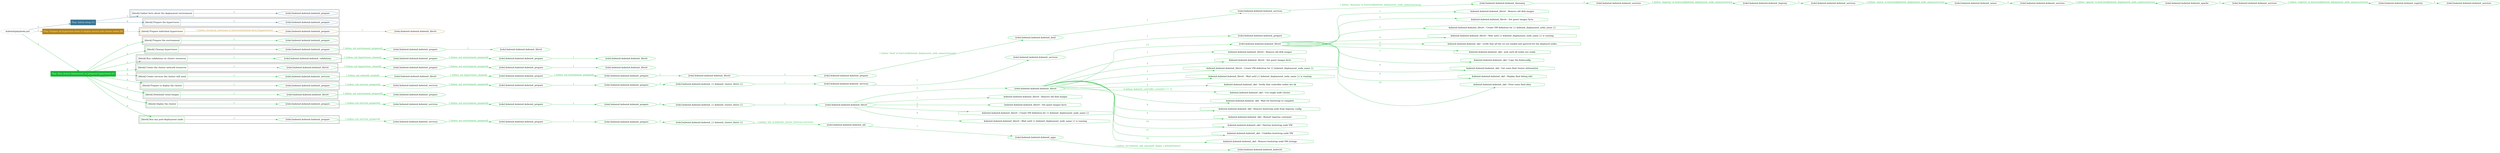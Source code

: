 digraph {
	graph [concentrate=true ordering=in rankdir=LR ratio=fill]
	edge [esep=5 sep=10]
	"kubeinit/playbook.yml" [id=root_node style=dotted]
	play_aa64e7b7 [label="Play: Initial setup (1)" color="#387594" fontcolor="#ffffff" id=play_aa64e7b7 shape=box style=filled tooltip=localhost]
	"kubeinit/playbook.yml" -> play_aa64e7b7 [label="1 " color="#387594" fontcolor="#387594" id=edge_8de80e2b labeltooltip="1 " tooltip="1 "]
	subgraph "kubeinit.kubeinit.kubeinit_prepare" {
		role_618c40c6 [label="[role] kubeinit.kubeinit.kubeinit_prepare" color="#387594" id=role_618c40c6 tooltip="kubeinit.kubeinit.kubeinit_prepare"]
	}
	subgraph "kubeinit.kubeinit.kubeinit_prepare" {
		role_8009e1c3 [label="[role] kubeinit.kubeinit.kubeinit_prepare" color="#387594" id=role_8009e1c3 tooltip="kubeinit.kubeinit.kubeinit_prepare"]
	}
	subgraph "Play: Initial setup (1)" {
		play_aa64e7b7 -> block_3be9b422 [label=1 color="#387594" fontcolor="#387594" id=edge_643890b5 labeltooltip=1 tooltip=1]
		subgraph cluster_block_3be9b422 {
			block_3be9b422 [label="[block] Gather facts about the deployment environment" color="#387594" id=block_3be9b422 labeltooltip="Gather facts about the deployment environment" shape=box tooltip="Gather facts about the deployment environment"]
			block_3be9b422 -> role_618c40c6 [label="1 " color="#387594" fontcolor="#387594" id=edge_b9c3f4a0 labeltooltip="1 " tooltip="1 "]
		}
		play_aa64e7b7 -> block_636efeb1 [label=2 color="#387594" fontcolor="#387594" id=edge_9b194ace labeltooltip=2 tooltip=2]
		subgraph cluster_block_636efeb1 {
			block_636efeb1 [label="[block] Prepare the hypervisors" color="#387594" id=block_636efeb1 labeltooltip="Prepare the hypervisors" shape=box tooltip="Prepare the hypervisors"]
			block_636efeb1 -> role_8009e1c3 [label="1 " color="#387594" fontcolor="#387594" id=edge_9a3a87fe labeltooltip="1 " tooltip="1 "]
		}
	}
	play_32c47662 [label="Play: Prepare all hypervisor hosts to deploy service and cluster nodes (0)" color="#b78515" fontcolor="#ffffff" id=play_32c47662 shape=box style=filled tooltip="Play: Prepare all hypervisor hosts to deploy service and cluster nodes (0)"]
	"kubeinit/playbook.yml" -> play_32c47662 [label="2 " color="#b78515" fontcolor="#b78515" id=edge_80ec4082 labeltooltip="2 " tooltip="2 "]
	subgraph "kubeinit.kubeinit.kubeinit_libvirt" {
		role_1f72b2b7 [label="[role] kubeinit.kubeinit.kubeinit_libvirt" color="#b78515" id=role_1f72b2b7 tooltip="kubeinit.kubeinit.kubeinit_libvirt"]
	}
	subgraph "kubeinit.kubeinit.kubeinit_prepare" {
		role_61d1d6c6 [label="[role] kubeinit.kubeinit.kubeinit_prepare" color="#b78515" id=role_61d1d6c6 tooltip="kubeinit.kubeinit.kubeinit_prepare"]
		role_61d1d6c6 -> role_1f72b2b7 [label="1 " color="#b78515" fontcolor="#b78515" id=edge_c8a36a15 labeltooltip="1 " tooltip="1 "]
	}
	subgraph "Play: Prepare all hypervisor hosts to deploy service and cluster nodes (0)" {
		play_32c47662 -> block_3380cd78 [label=1 color="#b78515" fontcolor="#b78515" id=edge_3b6ee882 labeltooltip=1 tooltip=1]
		subgraph cluster_block_3380cd78 {
			block_3380cd78 [label="[block] Prepare individual hypervisors" color="#b78515" id=block_3380cd78 labeltooltip="Prepare individual hypervisors" shape=box tooltip="Prepare individual hypervisors"]
			block_3380cd78 -> role_61d1d6c6 [label="1 [when: inventory_hostname in hostvars['kubeinit-facts'].hypervisors]" color="#b78515" fontcolor="#b78515" id=edge_5f0fef0c labeltooltip="1 [when: inventory_hostname in hostvars['kubeinit-facts'].hypervisors]" tooltip="1 [when: inventory_hostname in hostvars['kubeinit-facts'].hypervisors]"]
		}
	}
	play_6e06cc3b [label="Play: Run cluster deployment on prepared hypervisors (1)" color="#14b833" fontcolor="#ffffff" id=play_6e06cc3b shape=box style=filled tooltip=localhost]
	"kubeinit/playbook.yml" -> play_6e06cc3b [label="3 " color="#14b833" fontcolor="#14b833" id=edge_4794fef7 labeltooltip="3 " tooltip="3 "]
	subgraph "kubeinit.kubeinit.kubeinit_prepare" {
		role_cc7347c1 [label="[role] kubeinit.kubeinit.kubeinit_prepare" color="#14b833" id=role_cc7347c1 tooltip="kubeinit.kubeinit.kubeinit_prepare"]
	}
	subgraph "kubeinit.kubeinit.kubeinit_libvirt" {
		role_587b744b [label="[role] kubeinit.kubeinit.kubeinit_libvirt" color="#14b833" id=role_587b744b tooltip="kubeinit.kubeinit.kubeinit_libvirt"]
	}
	subgraph "kubeinit.kubeinit.kubeinit_prepare" {
		role_b1af676f [label="[role] kubeinit.kubeinit.kubeinit_prepare" color="#14b833" id=role_b1af676f tooltip="kubeinit.kubeinit.kubeinit_prepare"]
		role_b1af676f -> role_587b744b [label="1 " color="#14b833" fontcolor="#14b833" id=edge_471706bb labeltooltip="1 " tooltip="1 "]
	}
	subgraph "kubeinit.kubeinit.kubeinit_prepare" {
		role_e5fd2830 [label="[role] kubeinit.kubeinit.kubeinit_prepare" color="#14b833" id=role_e5fd2830 tooltip="kubeinit.kubeinit.kubeinit_prepare"]
		role_e5fd2830 -> role_b1af676f [label="1 [when: not environment_prepared]" color="#14b833" fontcolor="#14b833" id=edge_58c3d6e7 labeltooltip="1 [when: not environment_prepared]" tooltip="1 [when: not environment_prepared]"]
	}
	subgraph "kubeinit.kubeinit.kubeinit_libvirt" {
		role_7e499dad [label="[role] kubeinit.kubeinit.kubeinit_libvirt" color="#14b833" id=role_7e499dad tooltip="kubeinit.kubeinit.kubeinit_libvirt"]
	}
	subgraph "kubeinit.kubeinit.kubeinit_prepare" {
		role_77ec28f6 [label="[role] kubeinit.kubeinit.kubeinit_prepare" color="#14b833" id=role_77ec28f6 tooltip="kubeinit.kubeinit.kubeinit_prepare"]
		role_77ec28f6 -> role_7e499dad [label="1 " color="#14b833" fontcolor="#14b833" id=edge_86fd56d7 labeltooltip="1 " tooltip="1 "]
	}
	subgraph "kubeinit.kubeinit.kubeinit_prepare" {
		role_eaed4029 [label="[role] kubeinit.kubeinit.kubeinit_prepare" color="#14b833" id=role_eaed4029 tooltip="kubeinit.kubeinit.kubeinit_prepare"]
		role_eaed4029 -> role_77ec28f6 [label="1 [when: not environment_prepared]" color="#14b833" fontcolor="#14b833" id=edge_08aefccb labeltooltip="1 [when: not environment_prepared]" tooltip="1 [when: not environment_prepared]"]
	}
	subgraph "kubeinit.kubeinit.kubeinit_validations" {
		role_8e337f01 [label="[role] kubeinit.kubeinit.kubeinit_validations" color="#14b833" id=role_8e337f01 tooltip="kubeinit.kubeinit.kubeinit_validations"]
		role_8e337f01 -> role_eaed4029 [label="1 [when: not hypervisors_cleaned]" color="#14b833" fontcolor="#14b833" id=edge_e1c13415 labeltooltip="1 [when: not hypervisors_cleaned]" tooltip="1 [when: not hypervisors_cleaned]"]
	}
	subgraph "kubeinit.kubeinit.kubeinit_libvirt" {
		role_d9b6d990 [label="[role] kubeinit.kubeinit.kubeinit_libvirt" color="#14b833" id=role_d9b6d990 tooltip="kubeinit.kubeinit.kubeinit_libvirt"]
	}
	subgraph "kubeinit.kubeinit.kubeinit_prepare" {
		role_55867d7b [label="[role] kubeinit.kubeinit.kubeinit_prepare" color="#14b833" id=role_55867d7b tooltip="kubeinit.kubeinit.kubeinit_prepare"]
		role_55867d7b -> role_d9b6d990 [label="1 " color="#14b833" fontcolor="#14b833" id=edge_00915b54 labeltooltip="1 " tooltip="1 "]
	}
	subgraph "kubeinit.kubeinit.kubeinit_prepare" {
		role_688ce661 [label="[role] kubeinit.kubeinit.kubeinit_prepare" color="#14b833" id=role_688ce661 tooltip="kubeinit.kubeinit.kubeinit_prepare"]
		role_688ce661 -> role_55867d7b [label="1 [when: not environment_prepared]" color="#14b833" fontcolor="#14b833" id=edge_b4b4fcf1 labeltooltip="1 [when: not environment_prepared]" tooltip="1 [when: not environment_prepared]"]
	}
	subgraph "kubeinit.kubeinit.kubeinit_libvirt" {
		role_d46f8865 [label="[role] kubeinit.kubeinit.kubeinit_libvirt" color="#14b833" id=role_d46f8865 tooltip="kubeinit.kubeinit.kubeinit_libvirt"]
		role_d46f8865 -> role_688ce661 [label="1 [when: not hypervisors_cleaned]" color="#14b833" fontcolor="#14b833" id=edge_a7b56ff9 labeltooltip="1 [when: not hypervisors_cleaned]" tooltip="1 [when: not hypervisors_cleaned]"]
	}
	subgraph "kubeinit.kubeinit.kubeinit_services" {
		role_0fc3901f [label="[role] kubeinit.kubeinit.kubeinit_services" color="#14b833" id=role_0fc3901f tooltip="kubeinit.kubeinit.kubeinit_services"]
	}
	subgraph "kubeinit.kubeinit.kubeinit_registry" {
		role_b913d6f8 [label="[role] kubeinit.kubeinit.kubeinit_registry" color="#14b833" id=role_b913d6f8 tooltip="kubeinit.kubeinit.kubeinit_registry"]
		role_b913d6f8 -> role_0fc3901f [label="1 " color="#14b833" fontcolor="#14b833" id=edge_a6adcfab labeltooltip="1 " tooltip="1 "]
	}
	subgraph "kubeinit.kubeinit.kubeinit_services" {
		role_21894cd7 [label="[role] kubeinit.kubeinit.kubeinit_services" color="#14b833" id=role_21894cd7 tooltip="kubeinit.kubeinit.kubeinit_services"]
		role_21894cd7 -> role_b913d6f8 [label="1 [when: 'registry' in hostvars[kubeinit_deployment_node_name].services]" color="#14b833" fontcolor="#14b833" id=edge_87df0d31 labeltooltip="1 [when: 'registry' in hostvars[kubeinit_deployment_node_name].services]" tooltip="1 [when: 'registry' in hostvars[kubeinit_deployment_node_name].services]"]
	}
	subgraph "kubeinit.kubeinit.kubeinit_apache" {
		role_2e082799 [label="[role] kubeinit.kubeinit.kubeinit_apache" color="#14b833" id=role_2e082799 tooltip="kubeinit.kubeinit.kubeinit_apache"]
		role_2e082799 -> role_21894cd7 [label="1 " color="#14b833" fontcolor="#14b833" id=edge_9a42204a labeltooltip="1 " tooltip="1 "]
	}
	subgraph "kubeinit.kubeinit.kubeinit_services" {
		role_17661f37 [label="[role] kubeinit.kubeinit.kubeinit_services" color="#14b833" id=role_17661f37 tooltip="kubeinit.kubeinit.kubeinit_services"]
		role_17661f37 -> role_2e082799 [label="1 [when: 'apache' in hostvars[kubeinit_deployment_node_name].services]" color="#14b833" fontcolor="#14b833" id=edge_4006b0bd labeltooltip="1 [when: 'apache' in hostvars[kubeinit_deployment_node_name].services]" tooltip="1 [when: 'apache' in hostvars[kubeinit_deployment_node_name].services]"]
	}
	subgraph "kubeinit.kubeinit.kubeinit_nexus" {
		role_1b94a754 [label="[role] kubeinit.kubeinit.kubeinit_nexus" color="#14b833" id=role_1b94a754 tooltip="kubeinit.kubeinit.kubeinit_nexus"]
		role_1b94a754 -> role_17661f37 [label="1 " color="#14b833" fontcolor="#14b833" id=edge_2dbcffc7 labeltooltip="1 " tooltip="1 "]
	}
	subgraph "kubeinit.kubeinit.kubeinit_services" {
		role_9b396b88 [label="[role] kubeinit.kubeinit.kubeinit_services" color="#14b833" id=role_9b396b88 tooltip="kubeinit.kubeinit.kubeinit_services"]
		role_9b396b88 -> role_1b94a754 [label="1 [when: 'nexus' in hostvars[kubeinit_deployment_node_name].services]" color="#14b833" fontcolor="#14b833" id=edge_22f3ef14 labeltooltip="1 [when: 'nexus' in hostvars[kubeinit_deployment_node_name].services]" tooltip="1 [when: 'nexus' in hostvars[kubeinit_deployment_node_name].services]"]
	}
	subgraph "kubeinit.kubeinit.kubeinit_haproxy" {
		role_64aec92e [label="[role] kubeinit.kubeinit.kubeinit_haproxy" color="#14b833" id=role_64aec92e tooltip="kubeinit.kubeinit.kubeinit_haproxy"]
		role_64aec92e -> role_9b396b88 [label="1 " color="#14b833" fontcolor="#14b833" id=edge_f998f794 labeltooltip="1 " tooltip="1 "]
	}
	subgraph "kubeinit.kubeinit.kubeinit_services" {
		role_900f8169 [label="[role] kubeinit.kubeinit.kubeinit_services" color="#14b833" id=role_900f8169 tooltip="kubeinit.kubeinit.kubeinit_services"]
		role_900f8169 -> role_64aec92e [label="1 [when: 'haproxy' in hostvars[kubeinit_deployment_node_name].services]" color="#14b833" fontcolor="#14b833" id=edge_cf09ec3d labeltooltip="1 [when: 'haproxy' in hostvars[kubeinit_deployment_node_name].services]" tooltip="1 [when: 'haproxy' in hostvars[kubeinit_deployment_node_name].services]"]
	}
	subgraph "kubeinit.kubeinit.kubeinit_dnsmasq" {
		role_819a39c2 [label="[role] kubeinit.kubeinit.kubeinit_dnsmasq" color="#14b833" id=role_819a39c2 tooltip="kubeinit.kubeinit.kubeinit_dnsmasq"]
		role_819a39c2 -> role_900f8169 [label="1 " color="#14b833" fontcolor="#14b833" id=edge_69454bd4 labeltooltip="1 " tooltip="1 "]
	}
	subgraph "kubeinit.kubeinit.kubeinit_services" {
		role_cb7595a0 [label="[role] kubeinit.kubeinit.kubeinit_services" color="#14b833" id=role_cb7595a0 tooltip="kubeinit.kubeinit.kubeinit_services"]
		role_cb7595a0 -> role_819a39c2 [label="1 [when: 'dnsmasq' in hostvars[kubeinit_deployment_node_name].services]" color="#14b833" fontcolor="#14b833" id=edge_f50283fc labeltooltip="1 [when: 'dnsmasq' in hostvars[kubeinit_deployment_node_name].services]" tooltip="1 [when: 'dnsmasq' in hostvars[kubeinit_deployment_node_name].services]"]
	}
	subgraph "kubeinit.kubeinit.kubeinit_bind" {
		role_64b8cc8a [label="[role] kubeinit.kubeinit.kubeinit_bind" color="#14b833" id=role_64b8cc8a tooltip="kubeinit.kubeinit.kubeinit_bind"]
		role_64b8cc8a -> role_cb7595a0 [label="1 " color="#14b833" fontcolor="#14b833" id=edge_fcb7b891 labeltooltip="1 " tooltip="1 "]
	}
	subgraph "kubeinit.kubeinit.kubeinit_prepare" {
		role_9851b137 [label="[role] kubeinit.kubeinit.kubeinit_prepare" color="#14b833" id=role_9851b137 tooltip="kubeinit.kubeinit.kubeinit_prepare"]
		role_9851b137 -> role_64b8cc8a [label="1 [when: 'bind' in hostvars[kubeinit_deployment_node_name].services]" color="#14b833" fontcolor="#14b833" id=edge_e0756c72 labeltooltip="1 [when: 'bind' in hostvars[kubeinit_deployment_node_name].services]" tooltip="1 [when: 'bind' in hostvars[kubeinit_deployment_node_name].services]"]
	}
	subgraph "kubeinit.kubeinit.kubeinit_libvirt" {
		role_47c84b2b [label="[role] kubeinit.kubeinit.kubeinit_libvirt" color="#14b833" id=role_47c84b2b tooltip="kubeinit.kubeinit.kubeinit_libvirt"]
		role_47c84b2b -> role_9851b137 [label="1 " color="#14b833" fontcolor="#14b833" id=edge_cf3c3614 labeltooltip="1 " tooltip="1 "]
	}
	subgraph "kubeinit.kubeinit.kubeinit_prepare" {
		role_cf090138 [label="[role] kubeinit.kubeinit.kubeinit_prepare" color="#14b833" id=role_cf090138 tooltip="kubeinit.kubeinit.kubeinit_prepare"]
		role_cf090138 -> role_47c84b2b [label="1 " color="#14b833" fontcolor="#14b833" id=edge_e25e0dc7 labeltooltip="1 " tooltip="1 "]
	}
	subgraph "kubeinit.kubeinit.kubeinit_prepare" {
		role_7bcc09ab [label="[role] kubeinit.kubeinit.kubeinit_prepare" color="#14b833" id=role_7bcc09ab tooltip="kubeinit.kubeinit.kubeinit_prepare"]
		role_7bcc09ab -> role_cf090138 [label="1 [when: not environment_prepared]" color="#14b833" fontcolor="#14b833" id=edge_0d45c61e labeltooltip="1 [when: not environment_prepared]" tooltip="1 [when: not environment_prepared]"]
	}
	subgraph "kubeinit.kubeinit.kubeinit_libvirt" {
		role_3816587b [label="[role] kubeinit.kubeinit.kubeinit_libvirt" color="#14b833" id=role_3816587b tooltip="kubeinit.kubeinit.kubeinit_libvirt"]
		role_3816587b -> role_7bcc09ab [label="1 [when: not hypervisors_cleaned]" color="#14b833" fontcolor="#14b833" id=edge_557645ae labeltooltip="1 [when: not hypervisors_cleaned]" tooltip="1 [when: not hypervisors_cleaned]"]
	}
	subgraph "kubeinit.kubeinit.kubeinit_services" {
		role_56b2f2a6 [label="[role] kubeinit.kubeinit.kubeinit_services" color="#14b833" id=role_56b2f2a6 tooltip="kubeinit.kubeinit.kubeinit_services"]
		role_56b2f2a6 -> role_3816587b [label="1 [when: not network_created]" color="#14b833" fontcolor="#14b833" id=edge_b233cd57 labeltooltip="1 [when: not network_created]" tooltip="1 [when: not network_created]"]
	}
	subgraph "kubeinit.kubeinit.kubeinit_prepare" {
		role_3c726f28 [label="[role] kubeinit.kubeinit.kubeinit_prepare" color="#14b833" id=role_3c726f28 tooltip="kubeinit.kubeinit.kubeinit_prepare"]
	}
	subgraph "kubeinit.kubeinit.kubeinit_services" {
		role_95bea5fb [label="[role] kubeinit.kubeinit.kubeinit_services" color="#14b833" id=role_95bea5fb tooltip="kubeinit.kubeinit.kubeinit_services"]
		role_95bea5fb -> role_3c726f28 [label="1 " color="#14b833" fontcolor="#14b833" id=edge_4ece3743 labeltooltip="1 " tooltip="1 "]
	}
	subgraph "kubeinit.kubeinit.kubeinit_services" {
		role_24e4e466 [label="[role] kubeinit.kubeinit.kubeinit_services" color="#14b833" id=role_24e4e466 tooltip="kubeinit.kubeinit.kubeinit_services"]
		role_24e4e466 -> role_95bea5fb [label="1 " color="#14b833" fontcolor="#14b833" id=edge_ccdfb9e2 labeltooltip="1 " tooltip="1 "]
	}
	subgraph "kubeinit.kubeinit.kubeinit_{{ kubeinit_cluster_distro }}" {
		role_053b6fde [label="[role] kubeinit.kubeinit.kubeinit_{{ kubeinit_cluster_distro }}" color="#14b833" id=role_053b6fde tooltip="kubeinit.kubeinit.kubeinit_{{ kubeinit_cluster_distro }}"]
		role_053b6fde -> role_24e4e466 [label="1 " color="#14b833" fontcolor="#14b833" id=edge_0f4ef107 labeltooltip="1 " tooltip="1 "]
	}
	subgraph "kubeinit.kubeinit.kubeinit_prepare" {
		role_b9a1ff6b [label="[role] kubeinit.kubeinit.kubeinit_prepare" color="#14b833" id=role_b9a1ff6b tooltip="kubeinit.kubeinit.kubeinit_prepare"]
		role_b9a1ff6b -> role_053b6fde [label="1 " color="#14b833" fontcolor="#14b833" id=edge_c89c3333 labeltooltip="1 " tooltip="1 "]
	}
	subgraph "kubeinit.kubeinit.kubeinit_prepare" {
		role_026fa7a4 [label="[role] kubeinit.kubeinit.kubeinit_prepare" color="#14b833" id=role_026fa7a4 tooltip="kubeinit.kubeinit.kubeinit_prepare"]
		role_026fa7a4 -> role_b9a1ff6b [label="1 " color="#14b833" fontcolor="#14b833" id=edge_1bc32695 labeltooltip="1 " tooltip="1 "]
	}
	subgraph "kubeinit.kubeinit.kubeinit_services" {
		role_17af8ae8 [label="[role] kubeinit.kubeinit.kubeinit_services" color="#14b833" id=role_17af8ae8 tooltip="kubeinit.kubeinit.kubeinit_services"]
		role_17af8ae8 -> role_026fa7a4 [label="1 [when: not environment_prepared]" color="#14b833" fontcolor="#14b833" id=edge_bae002b3 labeltooltip="1 [when: not environment_prepared]" tooltip="1 [when: not environment_prepared]"]
	}
	subgraph "kubeinit.kubeinit.kubeinit_prepare" {
		role_02a6047b [label="[role] kubeinit.kubeinit.kubeinit_prepare" color="#14b833" id=role_02a6047b tooltip="kubeinit.kubeinit.kubeinit_prepare"]
		role_02a6047b -> role_17af8ae8 [label="1 [when: not services_prepared]" color="#14b833" fontcolor="#14b833" id=edge_6fb718cc labeltooltip="1 [when: not services_prepared]" tooltip="1 [when: not services_prepared]"]
	}
	subgraph "kubeinit.kubeinit.kubeinit_prepare" {
		role_17ce567f [label="[role] kubeinit.kubeinit.kubeinit_prepare" color="#14b833" id=role_17ce567f tooltip="kubeinit.kubeinit.kubeinit_prepare"]
	}
	subgraph "kubeinit.kubeinit.kubeinit_libvirt" {
		role_6e35e3f5 [label="[role] kubeinit.kubeinit.kubeinit_libvirt" color="#14b833" id=role_6e35e3f5 tooltip="kubeinit.kubeinit.kubeinit_libvirt"]
		role_6e35e3f5 -> role_17ce567f [label="1 [when: not environment_prepared]" color="#14b833" fontcolor="#14b833" id=edge_3d53dacb labeltooltip="1 [when: not environment_prepared]" tooltip="1 [when: not environment_prepared]"]
	}
	subgraph "kubeinit.kubeinit.kubeinit_libvirt" {
		role_315fbfc1 [label="[role] kubeinit.kubeinit.kubeinit_libvirt" color="#14b833" id=role_315fbfc1 tooltip="kubeinit.kubeinit.kubeinit_libvirt"]
		task_af157daf [label="kubeinit.kubeinit.kubeinit_libvirt : Remove old disk images" color="#14b833" id=task_af157daf shape=octagon tooltip="kubeinit.kubeinit.kubeinit_libvirt : Remove old disk images"]
		role_315fbfc1 -> task_af157daf [label="1 " color="#14b833" fontcolor="#14b833" id=edge_76ee89fd labeltooltip="1 " tooltip="1 "]
		task_5d5f24aa [label="kubeinit.kubeinit.kubeinit_libvirt : Set guest images facts" color="#14b833" id=task_5d5f24aa shape=octagon tooltip="kubeinit.kubeinit.kubeinit_libvirt : Set guest images facts"]
		role_315fbfc1 -> task_5d5f24aa [label="2 " color="#14b833" fontcolor="#14b833" id=edge_2312c42d labeltooltip="2 " tooltip="2 "]
		task_cc06dff2 [label="kubeinit.kubeinit.kubeinit_libvirt : Create VM definition for {{ kubeinit_deployment_node_name }}" color="#14b833" id=task_cc06dff2 shape=octagon tooltip="kubeinit.kubeinit.kubeinit_libvirt : Create VM definition for {{ kubeinit_deployment_node_name }}"]
		role_315fbfc1 -> task_cc06dff2 [label="3 " color="#14b833" fontcolor="#14b833" id=edge_b95f2cf6 labeltooltip="3 " tooltip="3 "]
		task_1f5d5e1f [label="kubeinit.kubeinit.kubeinit_libvirt : Wait until {{ kubeinit_deployment_node_name }} is running" color="#14b833" id=task_1f5d5e1f shape=octagon tooltip="kubeinit.kubeinit.kubeinit_libvirt : Wait until {{ kubeinit_deployment_node_name }} is running"]
		role_315fbfc1 -> task_1f5d5e1f [label="4 " color="#14b833" fontcolor="#14b833" id=edge_fc0cb106 labeltooltip="4 " tooltip="4 "]
		task_4c04e8b5 [label="kubeinit.kubeinit.kubeinit_okd : verify that all the csr are loaded and aproved for the deployed nodes" color="#14b833" id=task_4c04e8b5 shape=octagon tooltip="kubeinit.kubeinit.kubeinit_okd : verify that all the csr are loaded and aproved for the deployed nodes"]
		role_315fbfc1 -> task_4c04e8b5 [label="5 " color="#14b833" fontcolor="#14b833" id=edge_a9eb62ff labeltooltip="5 " tooltip="5 "]
		task_a5f7df91 [label="kubeinit.kubeinit.kubeinit_okd : wait until all nodes are ready" color="#14b833" id=task_a5f7df91 shape=octagon tooltip="kubeinit.kubeinit.kubeinit_okd : wait until all nodes are ready"]
		role_315fbfc1 -> task_a5f7df91 [label="6 " color="#14b833" fontcolor="#14b833" id=edge_b9b0cc5d labeltooltip="6 " tooltip="6 "]
		task_b2446df7 [label="kubeinit.kubeinit.kubeinit_okd : Copy the kubeconfig" color="#14b833" id=task_b2446df7 shape=octagon tooltip="kubeinit.kubeinit.kubeinit_okd : Copy the kubeconfig"]
		role_315fbfc1 -> task_b2446df7 [label="7 " color="#14b833" fontcolor="#14b833" id=edge_b4a3ac49 labeltooltip="7 " tooltip="7 "]
		task_db661d31 [label="kubeinit.kubeinit.kubeinit_okd : Get some final cluster information" color="#14b833" id=task_db661d31 shape=octagon tooltip="kubeinit.kubeinit.kubeinit_okd : Get some final cluster information"]
		role_315fbfc1 -> task_db661d31 [label="8 " color="#14b833" fontcolor="#14b833" id=edge_9452065a labeltooltip="8 " tooltip="8 "]
		task_4cd248a7 [label="kubeinit.kubeinit.kubeinit_okd : Display final debug info" color="#14b833" id=task_4cd248a7 shape=octagon tooltip="kubeinit.kubeinit.kubeinit_okd : Display final debug info"]
		role_315fbfc1 -> task_4cd248a7 [label="9 " color="#14b833" fontcolor="#14b833" id=edge_86a0a4a6 labeltooltip="9 " tooltip="9 "]
		task_239dffa9 [label="kubeinit.kubeinit.kubeinit_okd : Print some final data" color="#14b833" id=task_239dffa9 shape=octagon tooltip="kubeinit.kubeinit.kubeinit_okd : Print some final data"]
		role_315fbfc1 -> task_239dffa9 [label="10 " color="#14b833" fontcolor="#14b833" id=edge_15985dcd labeltooltip="10 " tooltip="10 "]
	}
	subgraph "kubeinit.kubeinit.kubeinit_libvirt" {
		role_89cf76d1 [label="[role] kubeinit.kubeinit.kubeinit_libvirt" color="#14b833" id=role_89cf76d1 tooltip="kubeinit.kubeinit.kubeinit_libvirt"]
		task_67b509a9 [label="kubeinit.kubeinit.kubeinit_libvirt : Remove old disk images" color="#14b833" id=task_67b509a9 shape=octagon tooltip="kubeinit.kubeinit.kubeinit_libvirt : Remove old disk images"]
		role_89cf76d1 -> task_67b509a9 [label="1 " color="#14b833" fontcolor="#14b833" id=edge_849670d9 labeltooltip="1 " tooltip="1 "]
		task_41da5c38 [label="kubeinit.kubeinit.kubeinit_libvirt : Set guest images facts" color="#14b833" id=task_41da5c38 shape=octagon tooltip="kubeinit.kubeinit.kubeinit_libvirt : Set guest images facts"]
		role_89cf76d1 -> task_41da5c38 [label="2 " color="#14b833" fontcolor="#14b833" id=edge_cb40ac3b labeltooltip="2 " tooltip="2 "]
		task_9a8b0c65 [label="kubeinit.kubeinit.kubeinit_libvirt : Create VM definition for {{ kubeinit_deployment_node_name }}" color="#14b833" id=task_9a8b0c65 shape=octagon tooltip="kubeinit.kubeinit.kubeinit_libvirt : Create VM definition for {{ kubeinit_deployment_node_name }}"]
		role_89cf76d1 -> task_9a8b0c65 [label="3 " color="#14b833" fontcolor="#14b833" id=edge_dd551e68 labeltooltip="3 " tooltip="3 "]
		task_7749ea34 [label="kubeinit.kubeinit.kubeinit_libvirt : Wait until {{ kubeinit_deployment_node_name }} is running" color="#14b833" id=task_7749ea34 shape=octagon tooltip="kubeinit.kubeinit.kubeinit_libvirt : Wait until {{ kubeinit_deployment_node_name }} is running"]
		role_89cf76d1 -> task_7749ea34 [label="4 " color="#14b833" fontcolor="#14b833" id=edge_be63dba4 labeltooltip="4 " tooltip="4 "]
		task_75c0ef78 [label="kubeinit.kubeinit.kubeinit_okd : Verify that controller nodes are ok" color="#14b833" id=task_75c0ef78 shape=octagon tooltip="kubeinit.kubeinit.kubeinit_okd : Verify that controller nodes are ok"]
		role_89cf76d1 -> task_75c0ef78 [label="5 " color="#14b833" fontcolor="#14b833" id=edge_2b23ea02 labeltooltip="5 " tooltip="5 "]
		task_3ae057dd [label="kubeinit.kubeinit.kubeinit_okd : Use single node cluster" color="#14b833" id=task_3ae057dd shape=octagon tooltip="kubeinit.kubeinit.kubeinit_okd : Use single node cluster"]
		role_89cf76d1 -> task_3ae057dd [label="6 [when: kubeinit_controller_count|int == 1]" color="#14b833" fontcolor="#14b833" id=edge_14775640 labeltooltip="6 [when: kubeinit_controller_count|int == 1]" tooltip="6 [when: kubeinit_controller_count|int == 1]"]
		task_75e80df8 [label="kubeinit.kubeinit.kubeinit_okd : Wait for bootstrap to complete" color="#14b833" id=task_75e80df8 shape=octagon tooltip="kubeinit.kubeinit.kubeinit_okd : Wait for bootstrap to complete"]
		role_89cf76d1 -> task_75e80df8 [label="7 " color="#14b833" fontcolor="#14b833" id=edge_6ee1db9f labeltooltip="7 " tooltip="7 "]
		task_2689338b [label="kubeinit.kubeinit.kubeinit_okd : Remove bootstrap node from haproxy config" color="#14b833" id=task_2689338b shape=octagon tooltip="kubeinit.kubeinit.kubeinit_okd : Remove bootstrap node from haproxy config"]
		role_89cf76d1 -> task_2689338b [label="8 " color="#14b833" fontcolor="#14b833" id=edge_386d4fa8 labeltooltip="8 " tooltip="8 "]
		task_e43549e4 [label="kubeinit.kubeinit.kubeinit_okd : Restart haproxy container" color="#14b833" id=task_e43549e4 shape=octagon tooltip="kubeinit.kubeinit.kubeinit_okd : Restart haproxy container"]
		role_89cf76d1 -> task_e43549e4 [label="9 " color="#14b833" fontcolor="#14b833" id=edge_5ff29e37 labeltooltip="9 " tooltip="9 "]
		task_2bc282bd [label="kubeinit.kubeinit.kubeinit_okd : Destroy bootstrap node VM" color="#14b833" id=task_2bc282bd shape=octagon tooltip="kubeinit.kubeinit.kubeinit_okd : Destroy bootstrap node VM"]
		role_89cf76d1 -> task_2bc282bd [label="10 " color="#14b833" fontcolor="#14b833" id=edge_fc18bdc2 labeltooltip="10 " tooltip="10 "]
		task_7755c2f0 [label="kubeinit.kubeinit.kubeinit_okd : Undefine bootstrap node VM" color="#14b833" id=task_7755c2f0 shape=octagon tooltip="kubeinit.kubeinit.kubeinit_okd : Undefine bootstrap node VM"]
		role_89cf76d1 -> task_7755c2f0 [label="11 " color="#14b833" fontcolor="#14b833" id=edge_182a2c7b labeltooltip="11 " tooltip="11 "]
		task_c0a49c75 [label="kubeinit.kubeinit.kubeinit_okd : Remove bootstrap node VM storage" color="#14b833" id=task_c0a49c75 shape=octagon tooltip="kubeinit.kubeinit.kubeinit_okd : Remove bootstrap node VM storage"]
		role_89cf76d1 -> task_c0a49c75 [label="12 " color="#14b833" fontcolor="#14b833" id=edge_42ea8c86 labeltooltip="12 " tooltip="12 "]
		role_89cf76d1 -> role_315fbfc1 [label="13 " color="#14b833" fontcolor="#14b833" id=edge_1b486130 labeltooltip="13 " tooltip="13 "]
	}
	subgraph "kubeinit.kubeinit.kubeinit_libvirt" {
		role_bf5fac31 [label="[role] kubeinit.kubeinit.kubeinit_libvirt" color="#14b833" id=role_bf5fac31 tooltip="kubeinit.kubeinit.kubeinit_libvirt"]
		task_18d1f70c [label="kubeinit.kubeinit.kubeinit_libvirt : Remove old disk images" color="#14b833" id=task_18d1f70c shape=octagon tooltip="kubeinit.kubeinit.kubeinit_libvirt : Remove old disk images"]
		role_bf5fac31 -> task_18d1f70c [label="1 " color="#14b833" fontcolor="#14b833" id=edge_fd47612a labeltooltip="1 " tooltip="1 "]
		task_b67df037 [label="kubeinit.kubeinit.kubeinit_libvirt : Set guest images facts" color="#14b833" id=task_b67df037 shape=octagon tooltip="kubeinit.kubeinit.kubeinit_libvirt : Set guest images facts"]
		role_bf5fac31 -> task_b67df037 [label="2 " color="#14b833" fontcolor="#14b833" id=edge_aff7904e labeltooltip="2 " tooltip="2 "]
		task_ded55e39 [label="kubeinit.kubeinit.kubeinit_libvirt : Create VM definition for {{ kubeinit_deployment_node_name }}" color="#14b833" id=task_ded55e39 shape=octagon tooltip="kubeinit.kubeinit.kubeinit_libvirt : Create VM definition for {{ kubeinit_deployment_node_name }}"]
		role_bf5fac31 -> task_ded55e39 [label="3 " color="#14b833" fontcolor="#14b833" id=edge_b36045c6 labeltooltip="3 " tooltip="3 "]
		task_49f5bc22 [label="kubeinit.kubeinit.kubeinit_libvirt : Wait until {{ kubeinit_deployment_node_name }} is running" color="#14b833" id=task_49f5bc22 shape=octagon tooltip="kubeinit.kubeinit.kubeinit_libvirt : Wait until {{ kubeinit_deployment_node_name }} is running"]
		role_bf5fac31 -> task_49f5bc22 [label="4 " color="#14b833" fontcolor="#14b833" id=edge_bc04c947 labeltooltip="4 " tooltip="4 "]
		role_bf5fac31 -> role_89cf76d1 [label="5 " color="#14b833" fontcolor="#14b833" id=edge_cfb9588b labeltooltip="5 " tooltip="5 "]
	}
	subgraph "kubeinit.kubeinit.kubeinit_{{ kubeinit_cluster_distro }}" {
		role_a8145e6f [label="[role] kubeinit.kubeinit.kubeinit_{{ kubeinit_cluster_distro }}" color="#14b833" id=role_a8145e6f tooltip="kubeinit.kubeinit.kubeinit_{{ kubeinit_cluster_distro }}"]
		role_a8145e6f -> role_bf5fac31 [label="1 " color="#14b833" fontcolor="#14b833" id=edge_e39489ed labeltooltip="1 " tooltip="1 "]
	}
	subgraph "kubeinit.kubeinit.kubeinit_prepare" {
		role_2a0e3882 [label="[role] kubeinit.kubeinit.kubeinit_prepare" color="#14b833" id=role_2a0e3882 tooltip="kubeinit.kubeinit.kubeinit_prepare"]
		role_2a0e3882 -> role_a8145e6f [label="1 " color="#14b833" fontcolor="#14b833" id=edge_1e11b04e labeltooltip="1 " tooltip="1 "]
	}
	subgraph "kubeinit.kubeinit.kubeinit_prepare" {
		role_6e69fd16 [label="[role] kubeinit.kubeinit.kubeinit_prepare" color="#14b833" id=role_6e69fd16 tooltip="kubeinit.kubeinit.kubeinit_prepare"]
		role_6e69fd16 -> role_2a0e3882 [label="1 " color="#14b833" fontcolor="#14b833" id=edge_ead7ec63 labeltooltip="1 " tooltip="1 "]
	}
	subgraph "kubeinit.kubeinit.kubeinit_services" {
		role_c405e256 [label="[role] kubeinit.kubeinit.kubeinit_services" color="#14b833" id=role_c405e256 tooltip="kubeinit.kubeinit.kubeinit_services"]
		role_c405e256 -> role_6e69fd16 [label="1 [when: not environment_prepared]" color="#14b833" fontcolor="#14b833" id=edge_c164f87b labeltooltip="1 [when: not environment_prepared]" tooltip="1 [when: not environment_prepared]"]
	}
	subgraph "kubeinit.kubeinit.kubeinit_prepare" {
		role_7b3f7498 [label="[role] kubeinit.kubeinit.kubeinit_prepare" color="#14b833" id=role_7b3f7498 tooltip="kubeinit.kubeinit.kubeinit_prepare"]
		role_7b3f7498 -> role_c405e256 [label="1 [when: not services_prepared]" color="#14b833" fontcolor="#14b833" id=edge_a3038ccc labeltooltip="1 [when: not services_prepared]" tooltip="1 [when: not services_prepared]"]
	}
	subgraph "kubeinit.kubeinit.kubeinit_kubevirt" {
		role_3450c90a [label="[role] kubeinit.kubeinit.kubeinit_kubevirt" color="#14b833" id=role_3450c90a tooltip="kubeinit.kubeinit.kubeinit_kubevirt"]
	}
	subgraph "kubeinit.kubeinit.kubeinit_apps" {
		role_c5f7aa83 [label="[role] kubeinit.kubeinit.kubeinit_apps" color="#14b833" id=role_c5f7aa83 tooltip="kubeinit.kubeinit.kubeinit_apps"]
		role_c5f7aa83 -> role_3450c90a [label="1 [when: not kubeinit_okd_openshift_deploy | default(False)]" color="#14b833" fontcolor="#14b833" id=edge_0e2ab02b labeltooltip="1 [when: not kubeinit_okd_openshift_deploy | default(False)]" tooltip="1 [when: not kubeinit_okd_openshift_deploy | default(False)]"]
	}
	subgraph "kubeinit.kubeinit.kubeinit_nfs" {
		role_8d29b085 [label="[role] kubeinit.kubeinit.kubeinit_nfs" color="#14b833" id=role_8d29b085 tooltip="kubeinit.kubeinit.kubeinit_nfs"]
		role_8d29b085 -> role_c5f7aa83 [label="1 " color="#14b833" fontcolor="#14b833" id=edge_0c2a1676 labeltooltip="1 " tooltip="1 "]
	}
	subgraph "kubeinit.kubeinit.kubeinit_{{ kubeinit_cluster_distro }}" {
		role_45531399 [label="[role] kubeinit.kubeinit.kubeinit_{{ kubeinit_cluster_distro }}" color="#14b833" id=role_45531399 tooltip="kubeinit.kubeinit.kubeinit_{{ kubeinit_cluster_distro }}"]
		role_45531399 -> role_8d29b085 [label="1 [when: 'nfs' in kubeinit_cluster_hostvars.services]" color="#14b833" fontcolor="#14b833" id=edge_e5453311 labeltooltip="1 [when: 'nfs' in kubeinit_cluster_hostvars.services]" tooltip="1 [when: 'nfs' in kubeinit_cluster_hostvars.services]"]
	}
	subgraph "kubeinit.kubeinit.kubeinit_prepare" {
		role_6a85d0f9 [label="[role] kubeinit.kubeinit.kubeinit_prepare" color="#14b833" id=role_6a85d0f9 tooltip="kubeinit.kubeinit.kubeinit_prepare"]
		role_6a85d0f9 -> role_45531399 [label="1 " color="#14b833" fontcolor="#14b833" id=edge_b6e767b5 labeltooltip="1 " tooltip="1 "]
	}
	subgraph "kubeinit.kubeinit.kubeinit_prepare" {
		role_31bd4e77 [label="[role] kubeinit.kubeinit.kubeinit_prepare" color="#14b833" id=role_31bd4e77 tooltip="kubeinit.kubeinit.kubeinit_prepare"]
		role_31bd4e77 -> role_6a85d0f9 [label="1 " color="#14b833" fontcolor="#14b833" id=edge_64372c57 labeltooltip="1 " tooltip="1 "]
	}
	subgraph "kubeinit.kubeinit.kubeinit_services" {
		role_8dda38e8 [label="[role] kubeinit.kubeinit.kubeinit_services" color="#14b833" id=role_8dda38e8 tooltip="kubeinit.kubeinit.kubeinit_services"]
		role_8dda38e8 -> role_31bd4e77 [label="1 [when: not environment_prepared]" color="#14b833" fontcolor="#14b833" id=edge_986701e8 labeltooltip="1 [when: not environment_prepared]" tooltip="1 [when: not environment_prepared]"]
	}
	subgraph "kubeinit.kubeinit.kubeinit_prepare" {
		role_9419a075 [label="[role] kubeinit.kubeinit.kubeinit_prepare" color="#14b833" id=role_9419a075 tooltip="kubeinit.kubeinit.kubeinit_prepare"]
		role_9419a075 -> role_8dda38e8 [label="1 [when: not services_prepared]" color="#14b833" fontcolor="#14b833" id=edge_b50499ce labeltooltip="1 [when: not services_prepared]" tooltip="1 [when: not services_prepared]"]
	}
	subgraph "Play: Run cluster deployment on prepared hypervisors (1)" {
		play_6e06cc3b -> block_db5d46e9 [label=1 color="#14b833" fontcolor="#14b833" id=edge_8e64a545 labeltooltip=1 tooltip=1]
		subgraph cluster_block_db5d46e9 {
			block_db5d46e9 [label="[block] Prepare the environment" color="#14b833" id=block_db5d46e9 labeltooltip="Prepare the environment" shape=box tooltip="Prepare the environment"]
			block_db5d46e9 -> role_cc7347c1 [label="1 " color="#14b833" fontcolor="#14b833" id=edge_d29f3f62 labeltooltip="1 " tooltip="1 "]
		}
		play_6e06cc3b -> block_69952091 [label=2 color="#14b833" fontcolor="#14b833" id=edge_acbc644c labeltooltip=2 tooltip=2]
		subgraph cluster_block_69952091 {
			block_69952091 [label="[block] Cleanup hypervisors" color="#14b833" id=block_69952091 labeltooltip="Cleanup hypervisors" shape=box tooltip="Cleanup hypervisors"]
			block_69952091 -> role_e5fd2830 [label="1 " color="#14b833" fontcolor="#14b833" id=edge_7c1aa9f6 labeltooltip="1 " tooltip="1 "]
		}
		play_6e06cc3b -> block_159501de [label=3 color="#14b833" fontcolor="#14b833" id=edge_23947add labeltooltip=3 tooltip=3]
		subgraph cluster_block_159501de {
			block_159501de [label="[block] Run validations on cluster resources" color="#14b833" id=block_159501de labeltooltip="Run validations on cluster resources" shape=box tooltip="Run validations on cluster resources"]
			block_159501de -> role_8e337f01 [label="1 " color="#14b833" fontcolor="#14b833" id=edge_510ebd91 labeltooltip="1 " tooltip="1 "]
		}
		play_6e06cc3b -> block_18f7db6a [label=4 color="#14b833" fontcolor="#14b833" id=edge_d16ea96f labeltooltip=4 tooltip=4]
		subgraph cluster_block_18f7db6a {
			block_18f7db6a [label="[block] Create the cluster network resources" color="#14b833" id=block_18f7db6a labeltooltip="Create the cluster network resources" shape=box tooltip="Create the cluster network resources"]
			block_18f7db6a -> role_d46f8865 [label="1 " color="#14b833" fontcolor="#14b833" id=edge_12514ffd labeltooltip="1 " tooltip="1 "]
		}
		play_6e06cc3b -> block_03220f13 [label=5 color="#14b833" fontcolor="#14b833" id=edge_c4009cea labeltooltip=5 tooltip=5]
		subgraph cluster_block_03220f13 {
			block_03220f13 [label="[block] Create services the cluster will need" color="#14b833" id=block_03220f13 labeltooltip="Create services the cluster will need" shape=box tooltip="Create services the cluster will need"]
			block_03220f13 -> role_56b2f2a6 [label="1 " color="#14b833" fontcolor="#14b833" id=edge_66896320 labeltooltip="1 " tooltip="1 "]
		}
		play_6e06cc3b -> block_303bcec0 [label=6 color="#14b833" fontcolor="#14b833" id=edge_02007185 labeltooltip=6 tooltip=6]
		subgraph cluster_block_303bcec0 {
			block_303bcec0 [label="[block] Prepare to deploy the cluster" color="#14b833" id=block_303bcec0 labeltooltip="Prepare to deploy the cluster" shape=box tooltip="Prepare to deploy the cluster"]
			block_303bcec0 -> role_02a6047b [label="1 " color="#14b833" fontcolor="#14b833" id=edge_008ae2a0 labeltooltip="1 " tooltip="1 "]
		}
		play_6e06cc3b -> block_ae3fe225 [label=7 color="#14b833" fontcolor="#14b833" id=edge_a036ebc7 labeltooltip=7 tooltip=7]
		subgraph cluster_block_ae3fe225 {
			block_ae3fe225 [label="[block] Download cloud images" color="#14b833" id=block_ae3fe225 labeltooltip="Download cloud images" shape=box tooltip="Download cloud images"]
			block_ae3fe225 -> role_6e35e3f5 [label="1 " color="#14b833" fontcolor="#14b833" id=edge_b9f5a301 labeltooltip="1 " tooltip="1 "]
		}
		play_6e06cc3b -> block_99b4bac2 [label=8 color="#14b833" fontcolor="#14b833" id=edge_4caf304f labeltooltip=8 tooltip=8]
		subgraph cluster_block_99b4bac2 {
			block_99b4bac2 [label="[block] Deploy the cluster" color="#14b833" id=block_99b4bac2 labeltooltip="Deploy the cluster" shape=box tooltip="Deploy the cluster"]
			block_99b4bac2 -> role_7b3f7498 [label="1 " color="#14b833" fontcolor="#14b833" id=edge_1861fb19 labeltooltip="1 " tooltip="1 "]
		}
		play_6e06cc3b -> block_83691a7b [label=9 color="#14b833" fontcolor="#14b833" id=edge_b2edf285 labeltooltip=9 tooltip=9]
		subgraph cluster_block_83691a7b {
			block_83691a7b [label="[block] Run any post-deployment tasks" color="#14b833" id=block_83691a7b labeltooltip="Run any post-deployment tasks" shape=box tooltip="Run any post-deployment tasks"]
			block_83691a7b -> role_9419a075 [label="1 " color="#14b833" fontcolor="#14b833" id=edge_88c779e2 labeltooltip="1 " tooltip="1 "]
		}
	}
}
